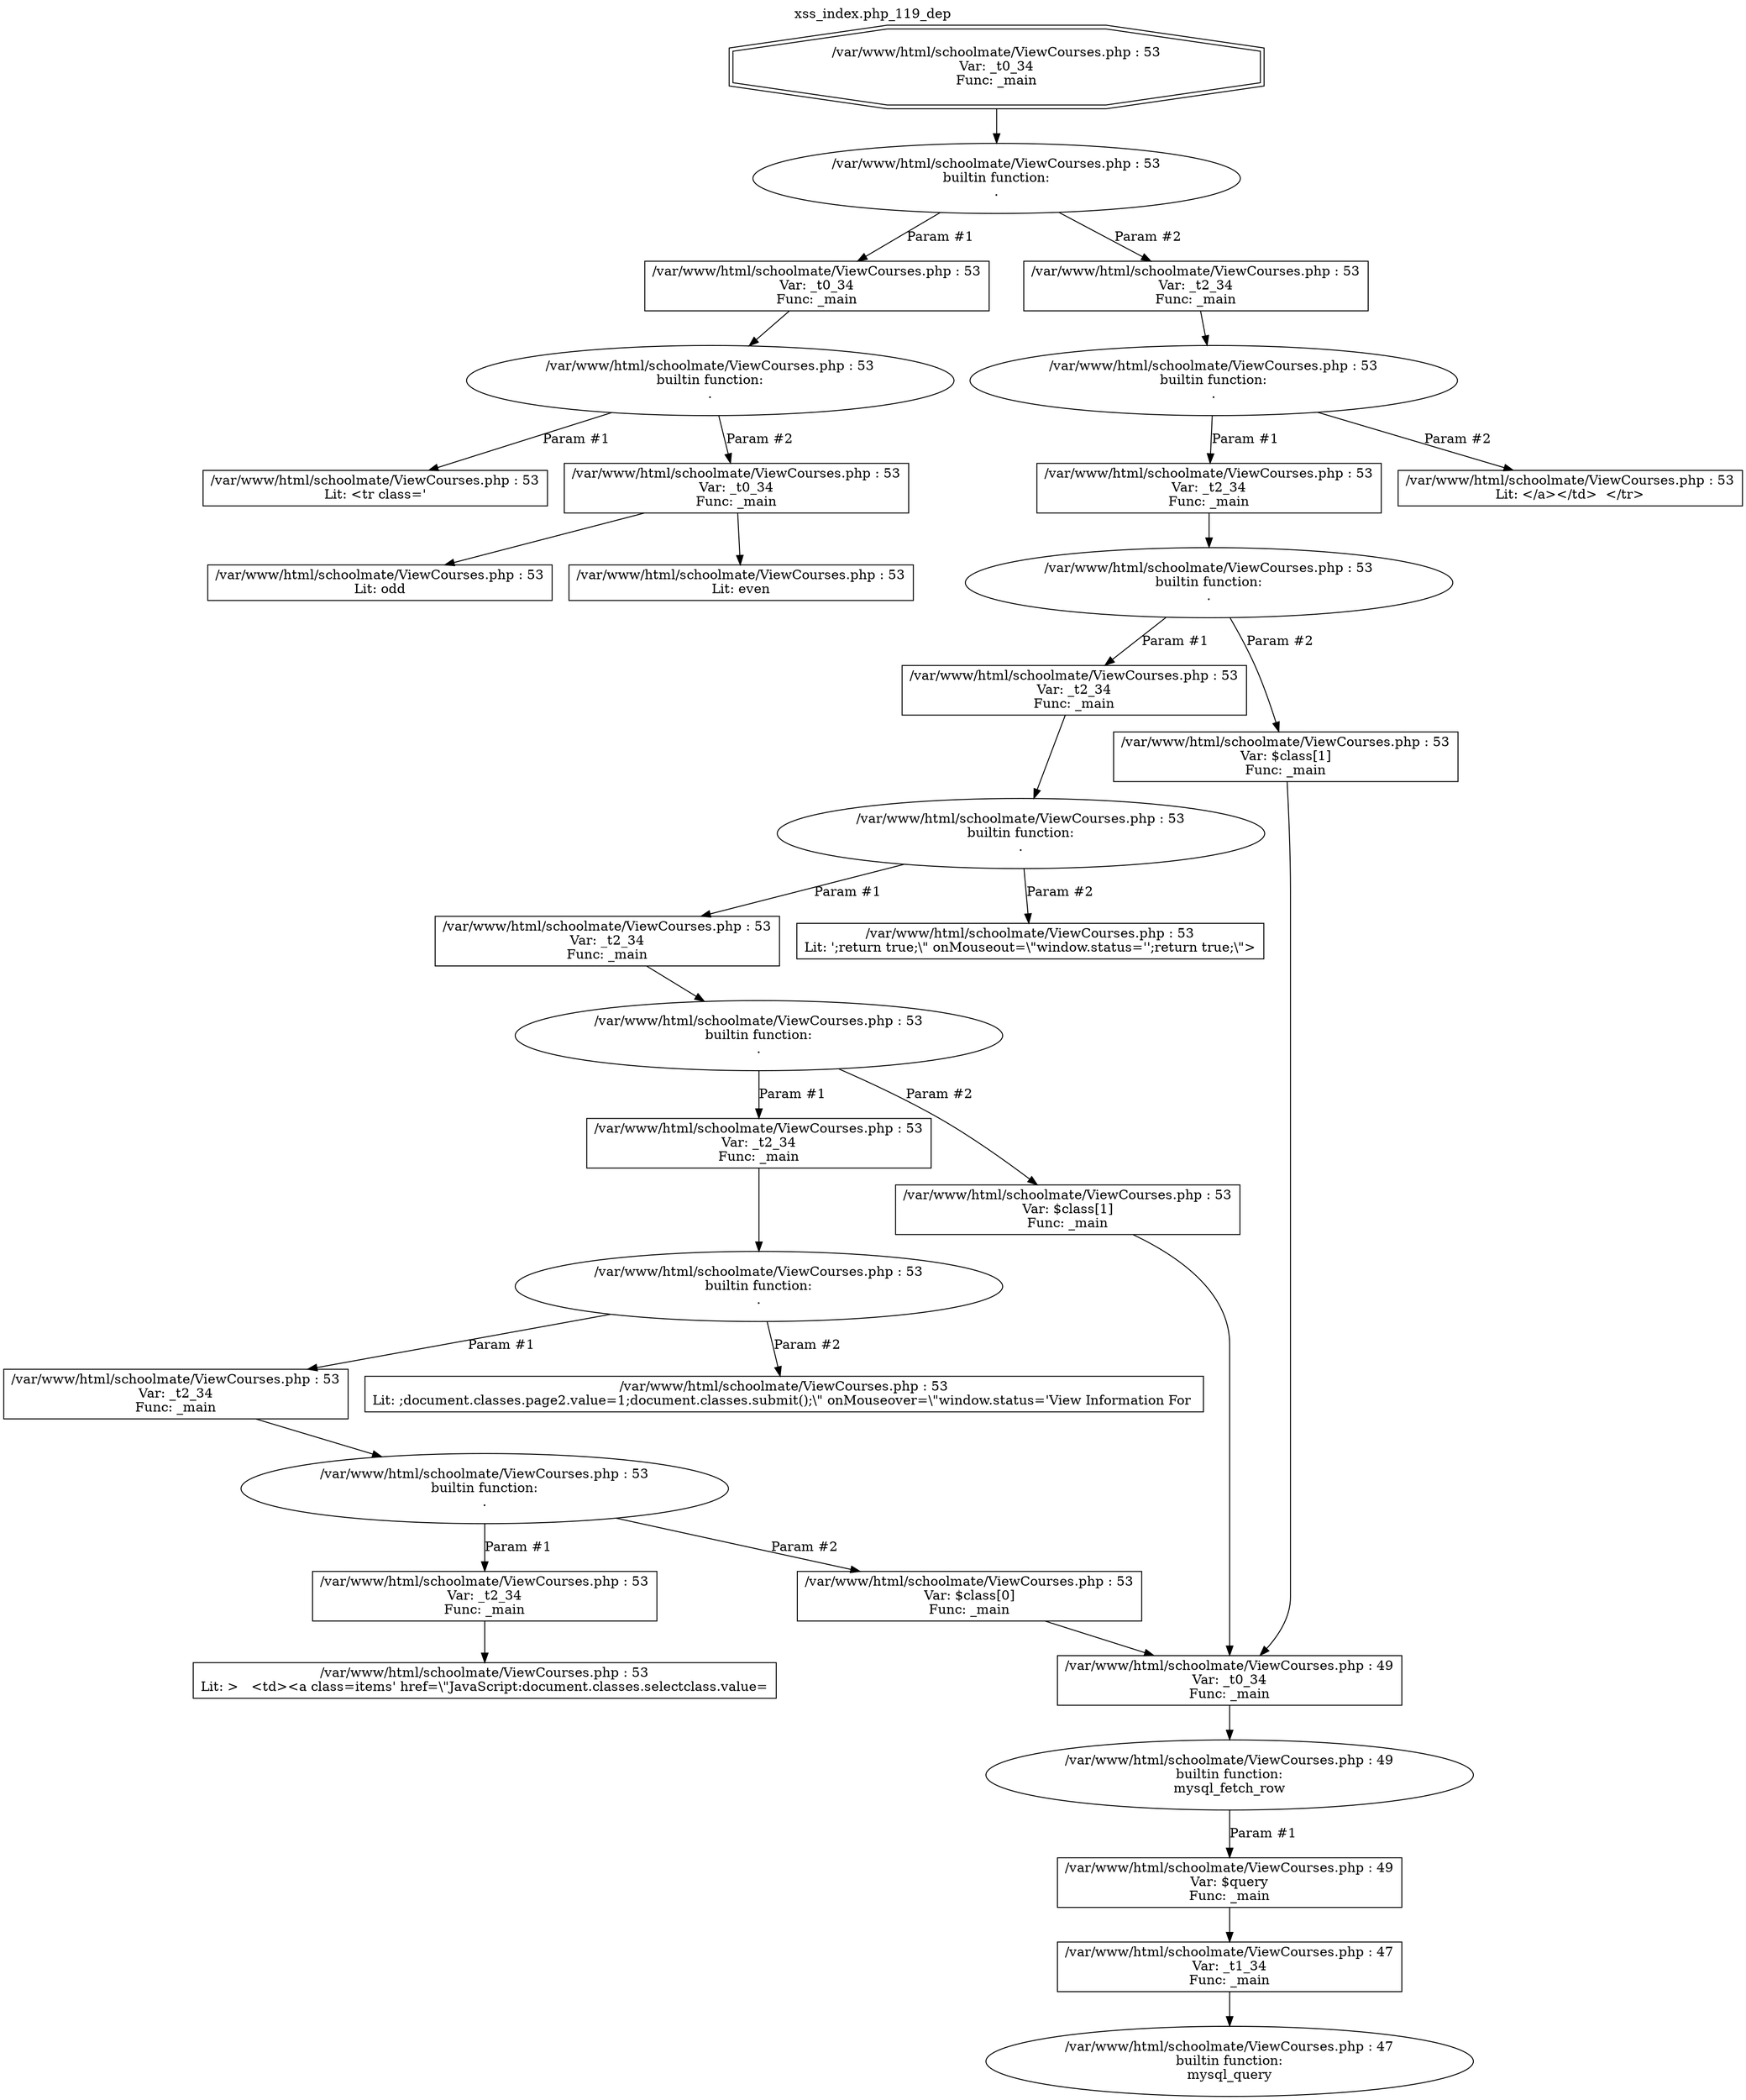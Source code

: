 digraph cfg {
  label="xss_index.php_119_dep";
  labelloc=t;
  n1 [shape=doubleoctagon, label="/var/www/html/schoolmate/ViewCourses.php : 53\nVar: _t0_34\nFunc: _main\n"];
  n2 [shape=ellipse, label="/var/www/html/schoolmate/ViewCourses.php : 53\nbuiltin function:\n.\n"];
  n3 [shape=box, label="/var/www/html/schoolmate/ViewCourses.php : 53\nVar: _t0_34\nFunc: _main\n"];
  n4 [shape=ellipse, label="/var/www/html/schoolmate/ViewCourses.php : 53\nbuiltin function:\n.\n"];
  n5 [shape=box, label="/var/www/html/schoolmate/ViewCourses.php : 53\nLit: <tr class='\n"];
  n6 [shape=box, label="/var/www/html/schoolmate/ViewCourses.php : 53\nVar: _t0_34\nFunc: _main\n"];
  n7 [shape=box, label="/var/www/html/schoolmate/ViewCourses.php : 53\nLit: odd\n"];
  n8 [shape=box, label="/var/www/html/schoolmate/ViewCourses.php : 53\nLit: even\n"];
  n9 [shape=box, label="/var/www/html/schoolmate/ViewCourses.php : 53\nVar: _t2_34\nFunc: _main\n"];
  n10 [shape=ellipse, label="/var/www/html/schoolmate/ViewCourses.php : 53\nbuiltin function:\n.\n"];
  n11 [shape=box, label="/var/www/html/schoolmate/ViewCourses.php : 53\nVar: _t2_34\nFunc: _main\n"];
  n12 [shape=ellipse, label="/var/www/html/schoolmate/ViewCourses.php : 53\nbuiltin function:\n.\n"];
  n13 [shape=box, label="/var/www/html/schoolmate/ViewCourses.php : 53\nVar: _t2_34\nFunc: _main\n"];
  n14 [shape=ellipse, label="/var/www/html/schoolmate/ViewCourses.php : 53\nbuiltin function:\n.\n"];
  n15 [shape=box, label="/var/www/html/schoolmate/ViewCourses.php : 53\nVar: _t2_34\nFunc: _main\n"];
  n16 [shape=ellipse, label="/var/www/html/schoolmate/ViewCourses.php : 53\nbuiltin function:\n.\n"];
  n17 [shape=box, label="/var/www/html/schoolmate/ViewCourses.php : 53\nVar: _t2_34\nFunc: _main\n"];
  n18 [shape=ellipse, label="/var/www/html/schoolmate/ViewCourses.php : 53\nbuiltin function:\n.\n"];
  n19 [shape=box, label="/var/www/html/schoolmate/ViewCourses.php : 53\nVar: _t2_34\nFunc: _main\n"];
  n20 [shape=ellipse, label="/var/www/html/schoolmate/ViewCourses.php : 53\nbuiltin function:\n.\n"];
  n21 [shape=box, label="/var/www/html/schoolmate/ViewCourses.php : 53\nVar: _t2_34\nFunc: _main\n"];
  n22 [shape=box, label="/var/www/html/schoolmate/ViewCourses.php : 53\nLit: >   <td><a class=items' href=\\\"JavaScript:document.classes.selectclass.value=\n"];
  n23 [shape=box, label="/var/www/html/schoolmate/ViewCourses.php : 53\nVar: $class[0]\nFunc: _main\n"];
  n24 [shape=box, label="/var/www/html/schoolmate/ViewCourses.php : 49\nVar: _t0_34\nFunc: _main\n"];
  n25 [shape=ellipse, label="/var/www/html/schoolmate/ViewCourses.php : 49\nbuiltin function:\nmysql_fetch_row\n"];
  n26 [shape=box, label="/var/www/html/schoolmate/ViewCourses.php : 49\nVar: $query\nFunc: _main\n"];
  n27 [shape=box, label="/var/www/html/schoolmate/ViewCourses.php : 47\nVar: _t1_34\nFunc: _main\n"];
  n28 [shape=ellipse, label="/var/www/html/schoolmate/ViewCourses.php : 47\nbuiltin function:\nmysql_query\n"];
  n29 [shape=box, label="/var/www/html/schoolmate/ViewCourses.php : 53\nLit: ;document.classes.page2.value=1;document.classes.submit();\\\" onMouseover=\\\"window.status='View Information For \n"];
  n30 [shape=box, label="/var/www/html/schoolmate/ViewCourses.php : 53\nVar: $class[1]\nFunc: _main\n"];
  n31 [shape=box, label="/var/www/html/schoolmate/ViewCourses.php : 53\nLit: ';return true;\\\" onMouseout=\\\"window.status='';return true;\\\">\n"];
  n32 [shape=box, label="/var/www/html/schoolmate/ViewCourses.php : 53\nVar: $class[1]\nFunc: _main\n"];
  n33 [shape=box, label="/var/www/html/schoolmate/ViewCourses.php : 53\nLit: </a></td>  </tr>\n"];
  n1 -> n2;
  n3 -> n4;
  n4 -> n5[label="Param #1"];
  n4 -> n6[label="Param #2"];
  n6 -> n7;
  n6 -> n8;
  n2 -> n3[label="Param #1"];
  n2 -> n9[label="Param #2"];
  n9 -> n10;
  n11 -> n12;
  n13 -> n14;
  n15 -> n16;
  n17 -> n18;
  n19 -> n20;
  n21 -> n22;
  n20 -> n21[label="Param #1"];
  n20 -> n23[label="Param #2"];
  n24 -> n25;
  n27 -> n28;
  n26 -> n27;
  n25 -> n26[label="Param #1"];
  n23 -> n24;
  n18 -> n19[label="Param #1"];
  n18 -> n29[label="Param #2"];
  n16 -> n17[label="Param #1"];
  n16 -> n30[label="Param #2"];
  n30 -> n24;
  n14 -> n15[label="Param #1"];
  n14 -> n31[label="Param #2"];
  n12 -> n13[label="Param #1"];
  n12 -> n32[label="Param #2"];
  n32 -> n24;
  n10 -> n11[label="Param #1"];
  n10 -> n33[label="Param #2"];
}
